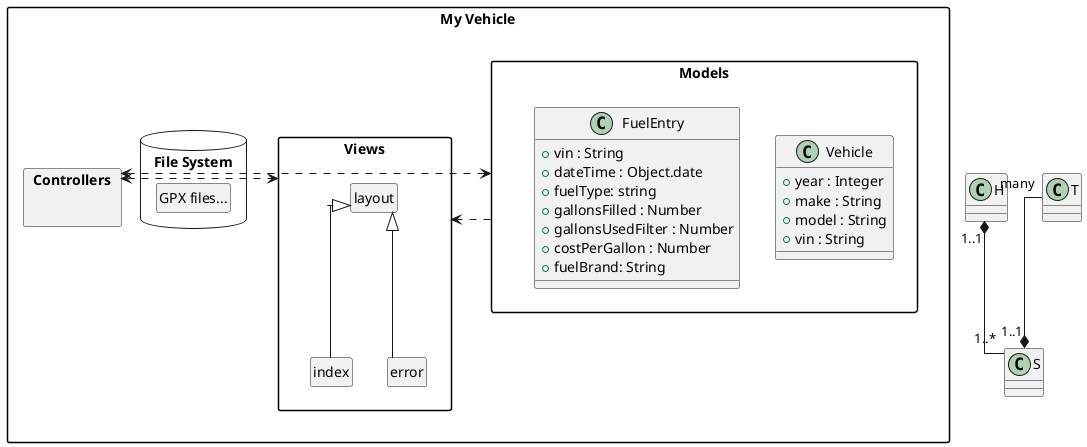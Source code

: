 @startuml my-vehicle
skinparam packageStyle rectangle
skinparam linetype ortho

package "My Vehicle" {

  package Models {
    class Vehicle {
      + year : Integer
      + make : String
      + model : String
      + vin : String
    }

    class FuelEntry {
      + vin : String
      + dateTime : Object.date
      + fuelType: string
      + gallonsFilled : Number
      + gallonsUsedFilter : Number
      + costPerGallon : Number
      + fuelBrand: String
    }
  }
  package Views { 
    class layout
    class index extends layout
    class error extends layout
  }

  Package Controllers { 

  }


  package "File System" as FS <<Database>> { 
    class "GPX files..." as TF
  }

}

Controllers <.> Views
Controllers <.> Models
Models .> Views
hide layout circle
hide layout fields
hide layout methods
hide index circle
hide index fields
hide index methods
hide error circle
hide error fields
hide error methods
hide TF circle
hide TF fields
hide TF methods

H "1..1" *-- "1..*" S
T "many" --* "1..1" S
'GTS --|> TF
'MyLocation <|-- TF


@enduml